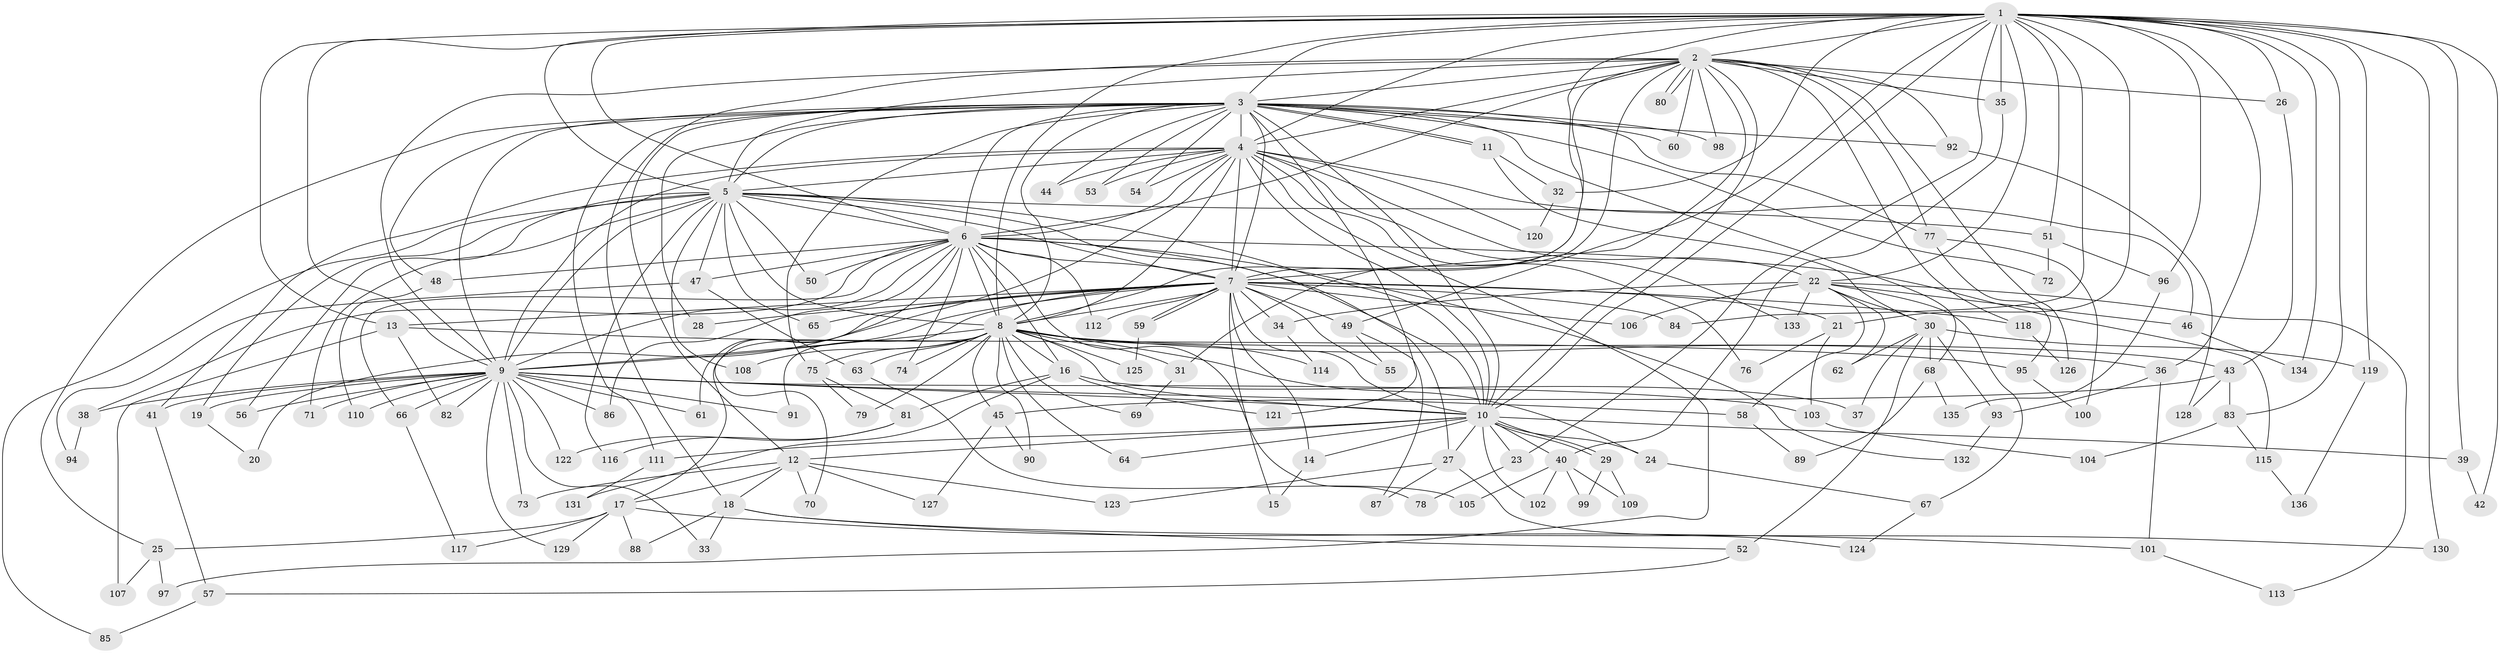 // Generated by graph-tools (version 1.1) at 2025/01/03/09/25 03:01:16]
// undirected, 136 vertices, 297 edges
graph export_dot {
graph [start="1"]
  node [color=gray90,style=filled];
  1;
  2;
  3;
  4;
  5;
  6;
  7;
  8;
  9;
  10;
  11;
  12;
  13;
  14;
  15;
  16;
  17;
  18;
  19;
  20;
  21;
  22;
  23;
  24;
  25;
  26;
  27;
  28;
  29;
  30;
  31;
  32;
  33;
  34;
  35;
  36;
  37;
  38;
  39;
  40;
  41;
  42;
  43;
  44;
  45;
  46;
  47;
  48;
  49;
  50;
  51;
  52;
  53;
  54;
  55;
  56;
  57;
  58;
  59;
  60;
  61;
  62;
  63;
  64;
  65;
  66;
  67;
  68;
  69;
  70;
  71;
  72;
  73;
  74;
  75;
  76;
  77;
  78;
  79;
  80;
  81;
  82;
  83;
  84;
  85;
  86;
  87;
  88;
  89;
  90;
  91;
  92;
  93;
  94;
  95;
  96;
  97;
  98;
  99;
  100;
  101;
  102;
  103;
  104;
  105;
  106;
  107;
  108;
  109;
  110;
  111;
  112;
  113;
  114;
  115;
  116;
  117;
  118;
  119;
  120;
  121;
  122;
  123;
  124;
  125;
  126;
  127;
  128;
  129;
  130;
  131;
  132;
  133;
  134;
  135;
  136;
  1 -- 2;
  1 -- 3;
  1 -- 4;
  1 -- 5;
  1 -- 6;
  1 -- 7;
  1 -- 8;
  1 -- 9;
  1 -- 10;
  1 -- 13;
  1 -- 21;
  1 -- 22;
  1 -- 23;
  1 -- 26;
  1 -- 32;
  1 -- 35;
  1 -- 36;
  1 -- 39;
  1 -- 42;
  1 -- 49;
  1 -- 51;
  1 -- 83;
  1 -- 84;
  1 -- 96;
  1 -- 119;
  1 -- 130;
  1 -- 134;
  2 -- 3;
  2 -- 4;
  2 -- 5;
  2 -- 6;
  2 -- 7;
  2 -- 8;
  2 -- 9;
  2 -- 10;
  2 -- 18;
  2 -- 26;
  2 -- 31;
  2 -- 35;
  2 -- 60;
  2 -- 77;
  2 -- 80;
  2 -- 80;
  2 -- 92;
  2 -- 98;
  2 -- 118;
  2 -- 126;
  3 -- 4;
  3 -- 5;
  3 -- 6;
  3 -- 7;
  3 -- 8;
  3 -- 9;
  3 -- 10;
  3 -- 11;
  3 -- 11;
  3 -- 12;
  3 -- 25;
  3 -- 28;
  3 -- 44;
  3 -- 48;
  3 -- 53;
  3 -- 54;
  3 -- 60;
  3 -- 68;
  3 -- 72;
  3 -- 75;
  3 -- 77;
  3 -- 92;
  3 -- 98;
  3 -- 111;
  3 -- 121;
  4 -- 5;
  4 -- 6;
  4 -- 7;
  4 -- 8;
  4 -- 9;
  4 -- 10;
  4 -- 22;
  4 -- 41;
  4 -- 44;
  4 -- 46;
  4 -- 53;
  4 -- 54;
  4 -- 61;
  4 -- 76;
  4 -- 97;
  4 -- 120;
  4 -- 133;
  5 -- 6;
  5 -- 7;
  5 -- 8;
  5 -- 9;
  5 -- 10;
  5 -- 19;
  5 -- 27;
  5 -- 47;
  5 -- 50;
  5 -- 51;
  5 -- 56;
  5 -- 65;
  5 -- 71;
  5 -- 85;
  5 -- 108;
  5 -- 116;
  6 -- 7;
  6 -- 8;
  6 -- 9;
  6 -- 10;
  6 -- 16;
  6 -- 38;
  6 -- 47;
  6 -- 48;
  6 -- 50;
  6 -- 66;
  6 -- 70;
  6 -- 74;
  6 -- 78;
  6 -- 86;
  6 -- 112;
  6 -- 115;
  6 -- 132;
  7 -- 8;
  7 -- 9;
  7 -- 10;
  7 -- 13;
  7 -- 14;
  7 -- 15;
  7 -- 17;
  7 -- 20;
  7 -- 21;
  7 -- 28;
  7 -- 34;
  7 -- 49;
  7 -- 55;
  7 -- 59;
  7 -- 59;
  7 -- 65;
  7 -- 84;
  7 -- 106;
  7 -- 112;
  7 -- 118;
  8 -- 9;
  8 -- 10;
  8 -- 16;
  8 -- 24;
  8 -- 31;
  8 -- 36;
  8 -- 43;
  8 -- 45;
  8 -- 63;
  8 -- 64;
  8 -- 69;
  8 -- 74;
  8 -- 75;
  8 -- 79;
  8 -- 90;
  8 -- 91;
  8 -- 108;
  8 -- 114;
  8 -- 125;
  9 -- 10;
  9 -- 19;
  9 -- 33;
  9 -- 38;
  9 -- 41;
  9 -- 56;
  9 -- 58;
  9 -- 61;
  9 -- 66;
  9 -- 71;
  9 -- 73;
  9 -- 82;
  9 -- 86;
  9 -- 91;
  9 -- 103;
  9 -- 110;
  9 -- 122;
  9 -- 129;
  10 -- 12;
  10 -- 14;
  10 -- 23;
  10 -- 24;
  10 -- 27;
  10 -- 29;
  10 -- 29;
  10 -- 39;
  10 -- 40;
  10 -- 64;
  10 -- 102;
  10 -- 111;
  11 -- 30;
  11 -- 32;
  12 -- 17;
  12 -- 18;
  12 -- 70;
  12 -- 73;
  12 -- 123;
  12 -- 127;
  13 -- 82;
  13 -- 95;
  13 -- 107;
  14 -- 15;
  16 -- 37;
  16 -- 81;
  16 -- 121;
  16 -- 131;
  17 -- 25;
  17 -- 88;
  17 -- 101;
  17 -- 117;
  17 -- 129;
  18 -- 33;
  18 -- 52;
  18 -- 88;
  18 -- 130;
  19 -- 20;
  21 -- 76;
  21 -- 103;
  22 -- 30;
  22 -- 34;
  22 -- 46;
  22 -- 58;
  22 -- 62;
  22 -- 67;
  22 -- 106;
  22 -- 113;
  22 -- 133;
  23 -- 78;
  24 -- 67;
  25 -- 97;
  25 -- 107;
  26 -- 43;
  27 -- 87;
  27 -- 123;
  27 -- 124;
  29 -- 99;
  29 -- 109;
  30 -- 37;
  30 -- 52;
  30 -- 62;
  30 -- 68;
  30 -- 93;
  30 -- 119;
  31 -- 69;
  32 -- 120;
  34 -- 114;
  35 -- 40;
  36 -- 93;
  36 -- 101;
  38 -- 94;
  39 -- 42;
  40 -- 99;
  40 -- 102;
  40 -- 105;
  40 -- 109;
  41 -- 57;
  43 -- 45;
  43 -- 83;
  43 -- 128;
  45 -- 90;
  45 -- 127;
  46 -- 134;
  47 -- 63;
  47 -- 94;
  48 -- 110;
  49 -- 55;
  49 -- 87;
  51 -- 72;
  51 -- 96;
  52 -- 57;
  57 -- 85;
  58 -- 89;
  59 -- 125;
  63 -- 105;
  66 -- 117;
  67 -- 124;
  68 -- 89;
  68 -- 135;
  75 -- 79;
  75 -- 81;
  77 -- 95;
  77 -- 100;
  81 -- 116;
  81 -- 122;
  83 -- 104;
  83 -- 115;
  92 -- 128;
  93 -- 132;
  95 -- 100;
  96 -- 135;
  101 -- 113;
  103 -- 104;
  111 -- 131;
  115 -- 136;
  118 -- 126;
  119 -- 136;
}

